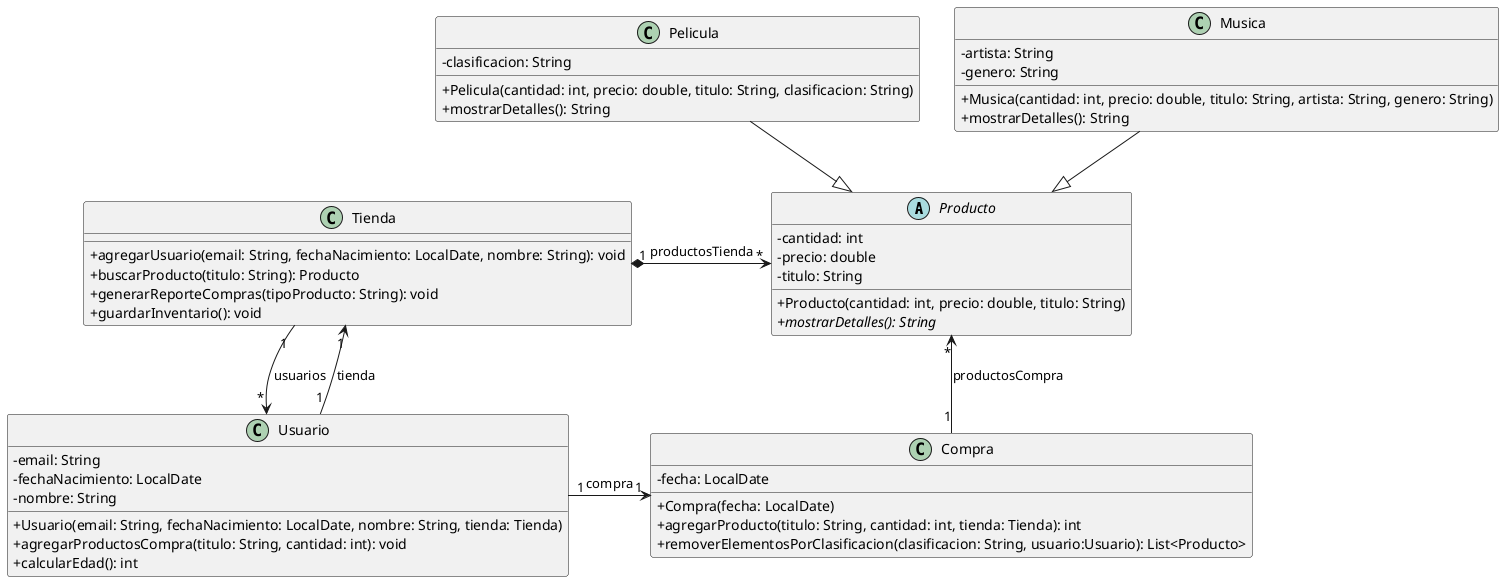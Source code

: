 @startuml
skinparam classAttributeIconSize 0

abstract class Producto {
    - cantidad: int
    - precio: double
    - titulo: String

    + Producto(cantidad: int, precio: double, titulo: String)
    + {abstract} mostrarDetalles(): String

}

class Pelicula  {
    - clasificacion: String

    + Pelicula(cantidad: int, precio: double, titulo: String, clasificacion: String)
    + mostrarDetalles(): String
}

class Musica {
    - artista: String
    - genero: String

    + Musica(cantidad: int, precio: double, titulo: String, artista: String, genero: String)
    + mostrarDetalles(): String
}

class Compra {
    - fecha: LocalDate

    + Compra(fecha: LocalDate)
    + agregarProducto(titulo: String, cantidad: int, tienda: Tienda): int
    + removerElementosPorClasificacion(clasificacion: String, usuario:Usuario): List<Producto>

}

class Usuario {
   - email: String
   - fechaNacimiento: LocalDate
   - nombre: String

    + Usuario(email: String, fechaNacimiento: LocalDate, nombre: String, tienda: Tienda)
    + agregarProductosCompra(titulo: String, cantidad: int): void
    + calcularEdad(): int
}

class Tienda {
    + agregarUsuario(email: String, fechaNacimiento: LocalDate, nombre: String): void
    + buscarProducto(titulo: String): Producto
    + generarReporteCompras(tipoProducto: String): void
    + guardarInventario(): void
}

' Relaciones
skinparam groupInheritance 1
Pelicula --|> Producto
Musica --|> Producto

Usuario "1" -right> "1" Compra : compra
Compra "1" -up-> "*" Producto : productosCompra
Tienda "1" -down-> "*" Usuario : usuarios
Usuario "1" -up-> "1" Tienda : tienda
Tienda "1" *-> "*" Producto : productosTienda

@enduml